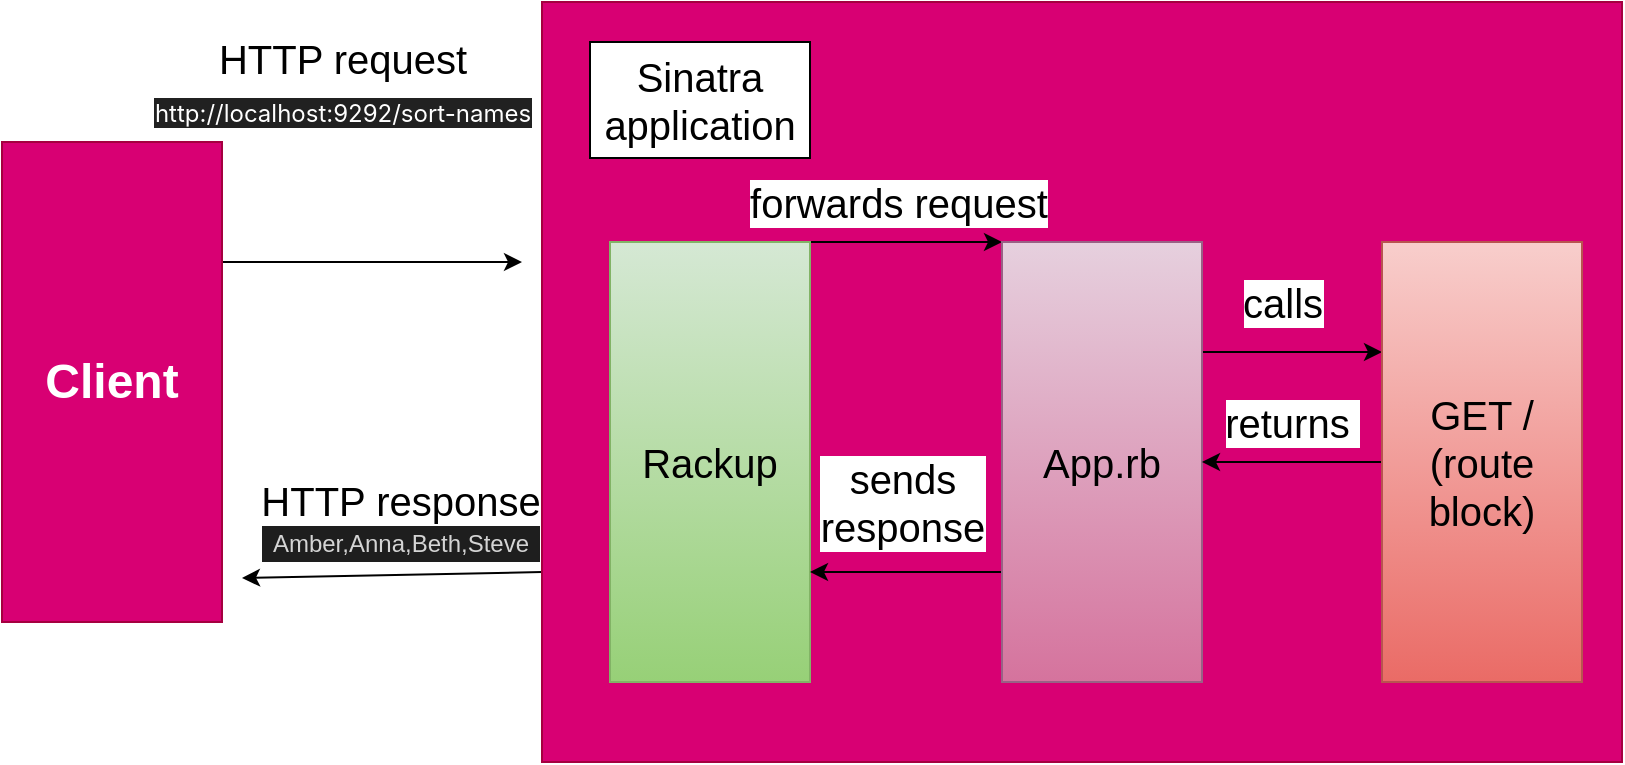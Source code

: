 <mxfile>
    <diagram id="4enDSSYWCmdzyIbzRTo4" name="Page-1">
        <mxGraphModel dx="840" dy="644" grid="1" gridSize="10" guides="1" tooltips="1" connect="1" arrows="1" fold="1" page="1" pageScale="1" pageWidth="827" pageHeight="583" math="0" shadow="0">
            <root>
                <mxCell id="0"/>
                <mxCell id="1" parent="0"/>
                <mxCell id="10" style="edgeStyle=none;html=1;exitX=1;exitY=0.25;exitDx=0;exitDy=0;fontSize=20;" edge="1" parent="1" source="2">
                    <mxGeometry relative="1" as="geometry">
                        <mxPoint x="270" y="270" as="targetPoint"/>
                    </mxGeometry>
                </mxCell>
                <mxCell id="12" value="HTTP request&lt;br&gt;&lt;span style=&quot;color: rgb(255, 255, 255); font-family: Inter, system-ui, -apple-system, &amp;quot;system-ui&amp;quot;, &amp;quot;Segoe UI&amp;quot;, Roboto, Oxygen, Ubuntu, Cantarell, &amp;quot;Fira Sans&amp;quot;, &amp;quot;Droid Sans&amp;quot;, Helvetica, Arial, sans-serif; font-size: 12px; text-align: left; background-color: rgb(33, 33, 33);&quot;&gt;http://localhost:9292/sort-names&lt;/span&gt;" style="edgeLabel;html=1;align=center;verticalAlign=middle;resizable=0;points=[];fontSize=20;" vertex="1" connectable="0" parent="10">
                    <mxGeometry x="0.441" y="-1" relative="1" as="geometry">
                        <mxPoint x="-48" y="-91" as="offset"/>
                    </mxGeometry>
                </mxCell>
                <mxCell id="2" value="&lt;h1&gt;Client&lt;/h1&gt;" style="whiteSpace=wrap;html=1;fillColor=#d80073;fontColor=#ffffff;strokeColor=#A50040;" vertex="1" parent="1">
                    <mxGeometry x="10" y="210" width="110" height="240" as="geometry"/>
                </mxCell>
                <mxCell id="11" value="HTTP response&lt;br&gt;&lt;div style=&quot;color: rgb(212, 212, 212); background-color: rgb(30, 30, 30); font-size: 12px; line-height: 18px;&quot;&gt;Amber,Anna,Beth,Steve&lt;/div&gt;" style="edgeStyle=none;html=1;exitX=0;exitY=0.75;exitDx=0;exitDy=0;fontSize=20;" edge="1" parent="1" source="3">
                    <mxGeometry x="-0.068" y="-28" relative="1" as="geometry">
                        <mxPoint x="130" y="428" as="targetPoint"/>
                        <mxPoint as="offset"/>
                    </mxGeometry>
                </mxCell>
                <mxCell id="3" value="&lt;h1&gt;&lt;br&gt;&lt;/h1&gt;" style="whiteSpace=wrap;html=1;fillColor=#d80073;fontColor=#ffffff;strokeColor=#A50040;" vertex="1" parent="1">
                    <mxGeometry x="280" y="140" width="540" height="380" as="geometry"/>
                </mxCell>
                <mxCell id="13" value="forwards request" style="edgeStyle=none;html=1;exitX=1;exitY=0;exitDx=0;exitDy=0;entryX=0;entryY=0;entryDx=0;entryDy=0;fontSize=20;" edge="1" parent="1" source="4" target="5">
                    <mxGeometry x="-0.071" y="20" relative="1" as="geometry">
                        <mxPoint x="-1" as="offset"/>
                    </mxGeometry>
                </mxCell>
                <mxCell id="4" value="&lt;font style=&quot;font-size: 20px;&quot;&gt;Rackup&lt;/font&gt;" style="whiteSpace=wrap;html=1;fillColor=#d5e8d4;strokeColor=#82b366;gradientColor=#97d077;" vertex="1" parent="1">
                    <mxGeometry x="314" y="260" width="100" height="220" as="geometry"/>
                </mxCell>
                <mxCell id="15" value="calls" style="edgeStyle=none;html=1;exitX=1;exitY=0.25;exitDx=0;exitDy=0;entryX=0;entryY=0.25;entryDx=0;entryDy=0;fontSize=20;" edge="1" parent="1" source="5" target="6">
                    <mxGeometry x="-0.111" y="25" relative="1" as="geometry">
                        <Array as="points"/>
                        <mxPoint as="offset"/>
                    </mxGeometry>
                </mxCell>
                <mxCell id="18" value="sends &lt;br&gt;response" style="edgeStyle=none;html=1;exitX=0;exitY=0.75;exitDx=0;exitDy=0;entryX=1;entryY=0.75;entryDx=0;entryDy=0;fontSize=20;" edge="1" parent="1" source="5" target="4">
                    <mxGeometry x="0.053" y="-35" relative="1" as="geometry">
                        <mxPoint as="offset"/>
                    </mxGeometry>
                </mxCell>
                <mxCell id="5" value="&lt;font style=&quot;font-size: 20px;&quot;&gt;App.rb&lt;/font&gt;" style="whiteSpace=wrap;html=1;fillColor=#e6d0de;strokeColor=#996185;gradientColor=#d5739d;" vertex="1" parent="1">
                    <mxGeometry x="510" y="260" width="100" height="220" as="geometry"/>
                </mxCell>
                <mxCell id="16" style="edgeStyle=none;html=1;exitX=0;exitY=0.5;exitDx=0;exitDy=0;entryX=1;entryY=0.5;entryDx=0;entryDy=0;fontSize=20;" edge="1" parent="1" source="6" target="5">
                    <mxGeometry relative="1" as="geometry"/>
                </mxCell>
                <mxCell id="17" value="returns&amp;nbsp;" style="edgeLabel;html=1;align=center;verticalAlign=middle;resizable=0;points=[];fontSize=20;" vertex="1" connectable="0" parent="16">
                    <mxGeometry x="-0.022" relative="1" as="geometry">
                        <mxPoint x="-1" y="-20" as="offset"/>
                    </mxGeometry>
                </mxCell>
                <mxCell id="6" value="&lt;font style=&quot;font-size: 20px;&quot;&gt;GET / (route block)&lt;/font&gt;" style="whiteSpace=wrap;html=1;fillColor=#f8cecc;strokeColor=#b85450;gradientColor=#ea6b66;" vertex="1" parent="1">
                    <mxGeometry x="700" y="260" width="100" height="220" as="geometry"/>
                </mxCell>
                <mxCell id="7" value="&lt;font style=&quot;font-size: 20px;&quot;&gt;Sinatra application&lt;/font&gt;" style="whiteSpace=wrap;html=1;" vertex="1" parent="1">
                    <mxGeometry x="304" y="160" width="110" height="58" as="geometry"/>
                </mxCell>
            </root>
        </mxGraphModel>
    </diagram>
</mxfile>